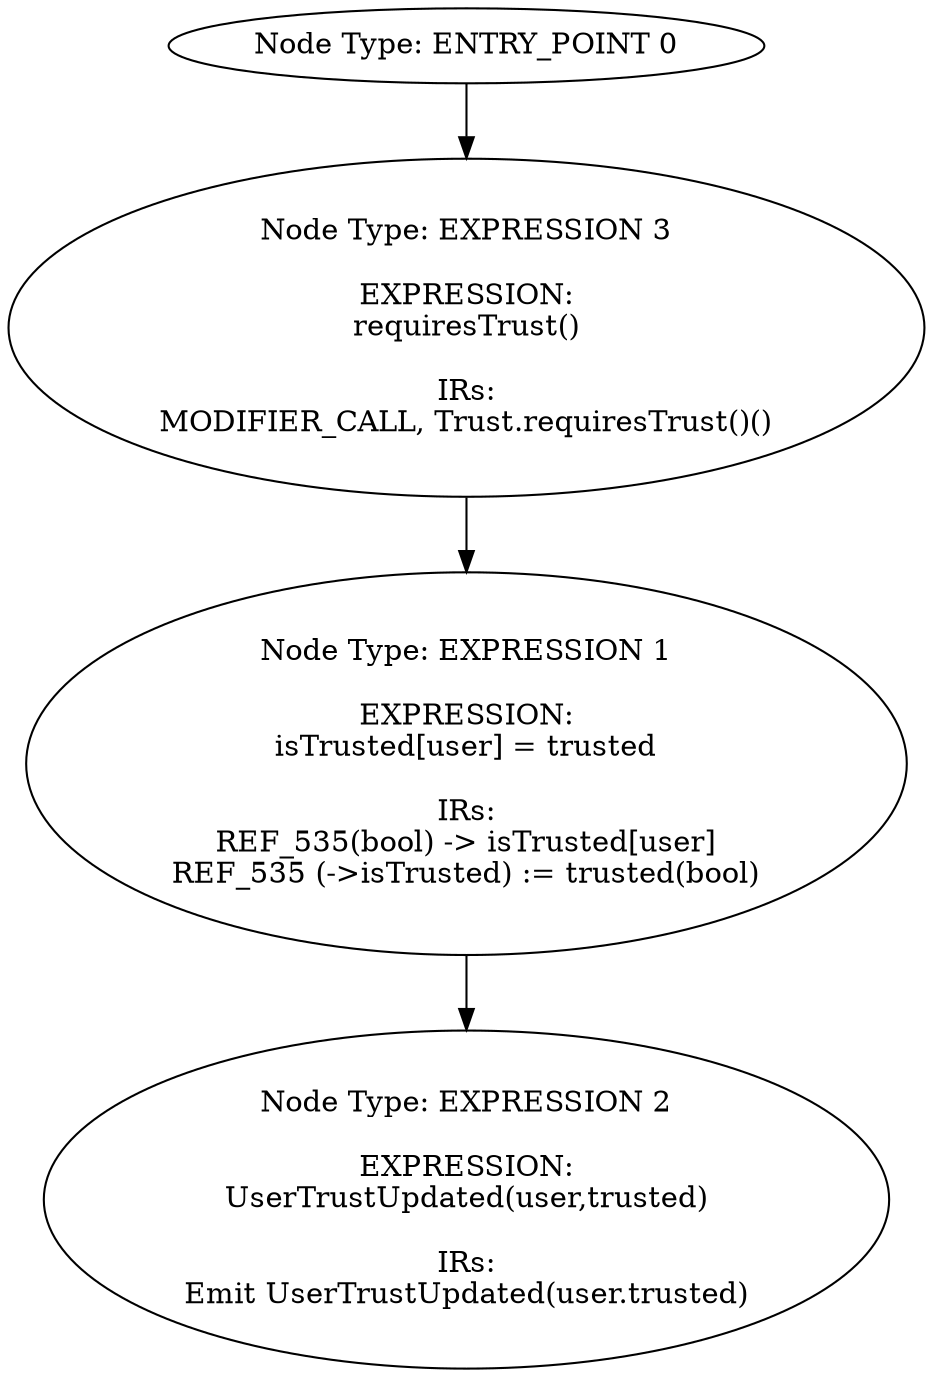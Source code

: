 digraph{
0[label="Node Type: ENTRY_POINT 0
"];
0->3;
1[label="Node Type: EXPRESSION 1

EXPRESSION:
isTrusted[user] = trusted

IRs:
REF_535(bool) -> isTrusted[user]
REF_535 (->isTrusted) := trusted(bool)"];
1->2;
2[label="Node Type: EXPRESSION 2

EXPRESSION:
UserTrustUpdated(user,trusted)

IRs:
Emit UserTrustUpdated(user.trusted)"];
3[label="Node Type: EXPRESSION 3

EXPRESSION:
requiresTrust()

IRs:
MODIFIER_CALL, Trust.requiresTrust()()"];
3->1;
}
